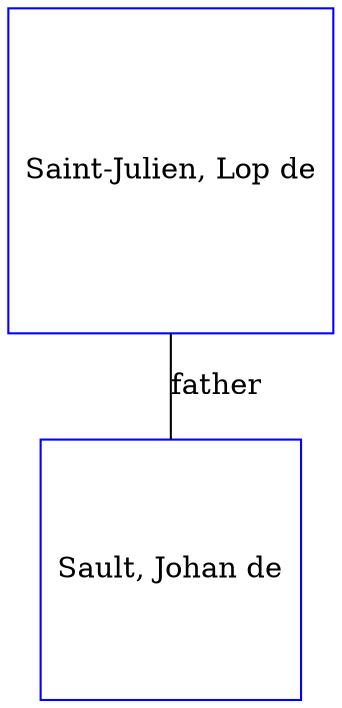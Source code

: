 digraph D {
    edge [dir=none];    node [shape=box];    "016568"   [label="Sault, Johan de", shape=box, regular=1, color="blue"] ;
"016559"   [label="Saint-Julien, Lop de", shape=box, regular=1, color="blue"] ;
016559->016568 [label="father",arrowsize=0.0]; 
}
